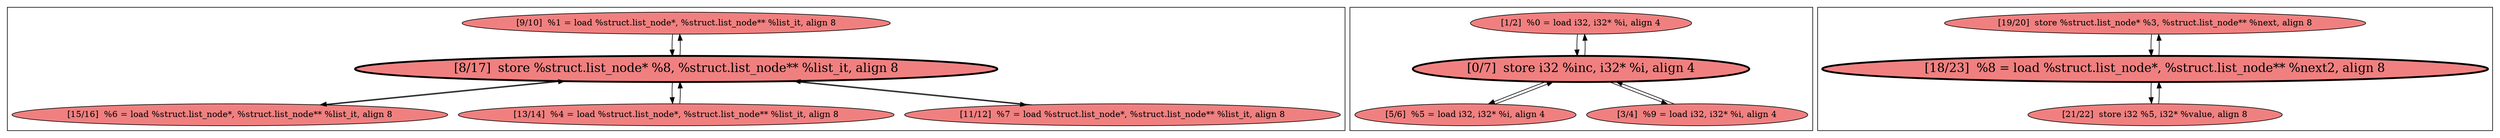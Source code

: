 
digraph G {





subgraph cluster2 {


node102 [fillcolor=lightcoral,label="[9/10]  %1 = load %struct.list_node*, %struct.list_node** %list_it, align 8",shape=ellipse,style=filled ]
node101 [penwidth=3.0,fontsize=20,fillcolor=lightcoral,label="[8/17]  store %struct.list_node* %8, %struct.list_node** %list_it, align 8",shape=ellipse,style=filled ]
node100 [fillcolor=lightcoral,label="[15/16]  %6 = load %struct.list_node*, %struct.list_node** %list_it, align 8",shape=ellipse,style=filled ]
node98 [fillcolor=lightcoral,label="[13/14]  %4 = load %struct.list_node*, %struct.list_node** %list_it, align 8",shape=ellipse,style=filled ]
node99 [fillcolor=lightcoral,label="[11/12]  %7 = load %struct.list_node*, %struct.list_node** %list_it, align 8",shape=ellipse,style=filled ]

node101->node100 [ ]
node100->node101 [ ]
node101->node98 [ ]
node101->node102 [ ]
node102->node101 [ ]
node99->node101 [ ]
node101->node99 [ ]
node98->node101 [ ]


}

subgraph cluster0 {


node94 [fillcolor=lightcoral,label="[1/2]  %0 = load i32, i32* %i, align 4",shape=ellipse,style=filled ]
node93 [penwidth=3.0,fontsize=20,fillcolor=lightcoral,label="[0/7]  store i32 %inc, i32* %i, align 4",shape=ellipse,style=filled ]
node91 [fillcolor=lightcoral,label="[5/6]  %5 = load i32, i32* %i, align 4",shape=ellipse,style=filled ]
node92 [fillcolor=lightcoral,label="[3/4]  %9 = load i32, i32* %i, align 4",shape=ellipse,style=filled ]

node92->node93 [ ]
node91->node93 [ ]
node93->node91 [ ]
node93->node92 [ ]
node94->node93 [ ]
node93->node94 [ ]


}

subgraph cluster1 {


node97 [fillcolor=lightcoral,label="[19/20]  store %struct.list_node* %3, %struct.list_node** %next, align 8",shape=ellipse,style=filled ]
node95 [fillcolor=lightcoral,label="[21/22]  store i32 %5, i32* %value, align 8",shape=ellipse,style=filled ]
node96 [penwidth=3.0,fontsize=20,fillcolor=lightcoral,label="[18/23]  %8 = load %struct.list_node*, %struct.list_node** %next2, align 8",shape=ellipse,style=filled ]

node96->node95 [ ]
node95->node96 [ ]
node97->node96 [ ]
node96->node97 [ ]


}

}
